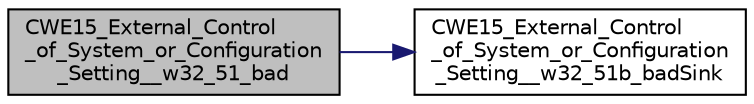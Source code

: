 digraph "CWE15_External_Control_of_System_or_Configuration_Setting__w32_51_bad"
{
  edge [fontname="Helvetica",fontsize="10",labelfontname="Helvetica",labelfontsize="10"];
  node [fontname="Helvetica",fontsize="10",shape=record];
  rankdir="LR";
  Node0 [label="CWE15_External_Control\l_of_System_or_Configuration\l_Setting__w32_51_bad",height=0.2,width=0.4,color="black", fillcolor="grey75", style="filled", fontcolor="black"];
  Node0 -> Node1 [color="midnightblue",fontsize="10",style="solid",fontname="Helvetica"];
  Node1 [label="CWE15_External_Control\l_of_System_or_Configuration\l_Setting__w32_51b_badSink",height=0.2,width=0.4,color="black", fillcolor="white", style="filled",URL="$CWE15__External__Control__of__System__or__Configuration__Setting____w32__51a_8c.html#a4358abea45812c72fa5dafc3414f3dab"];
}
